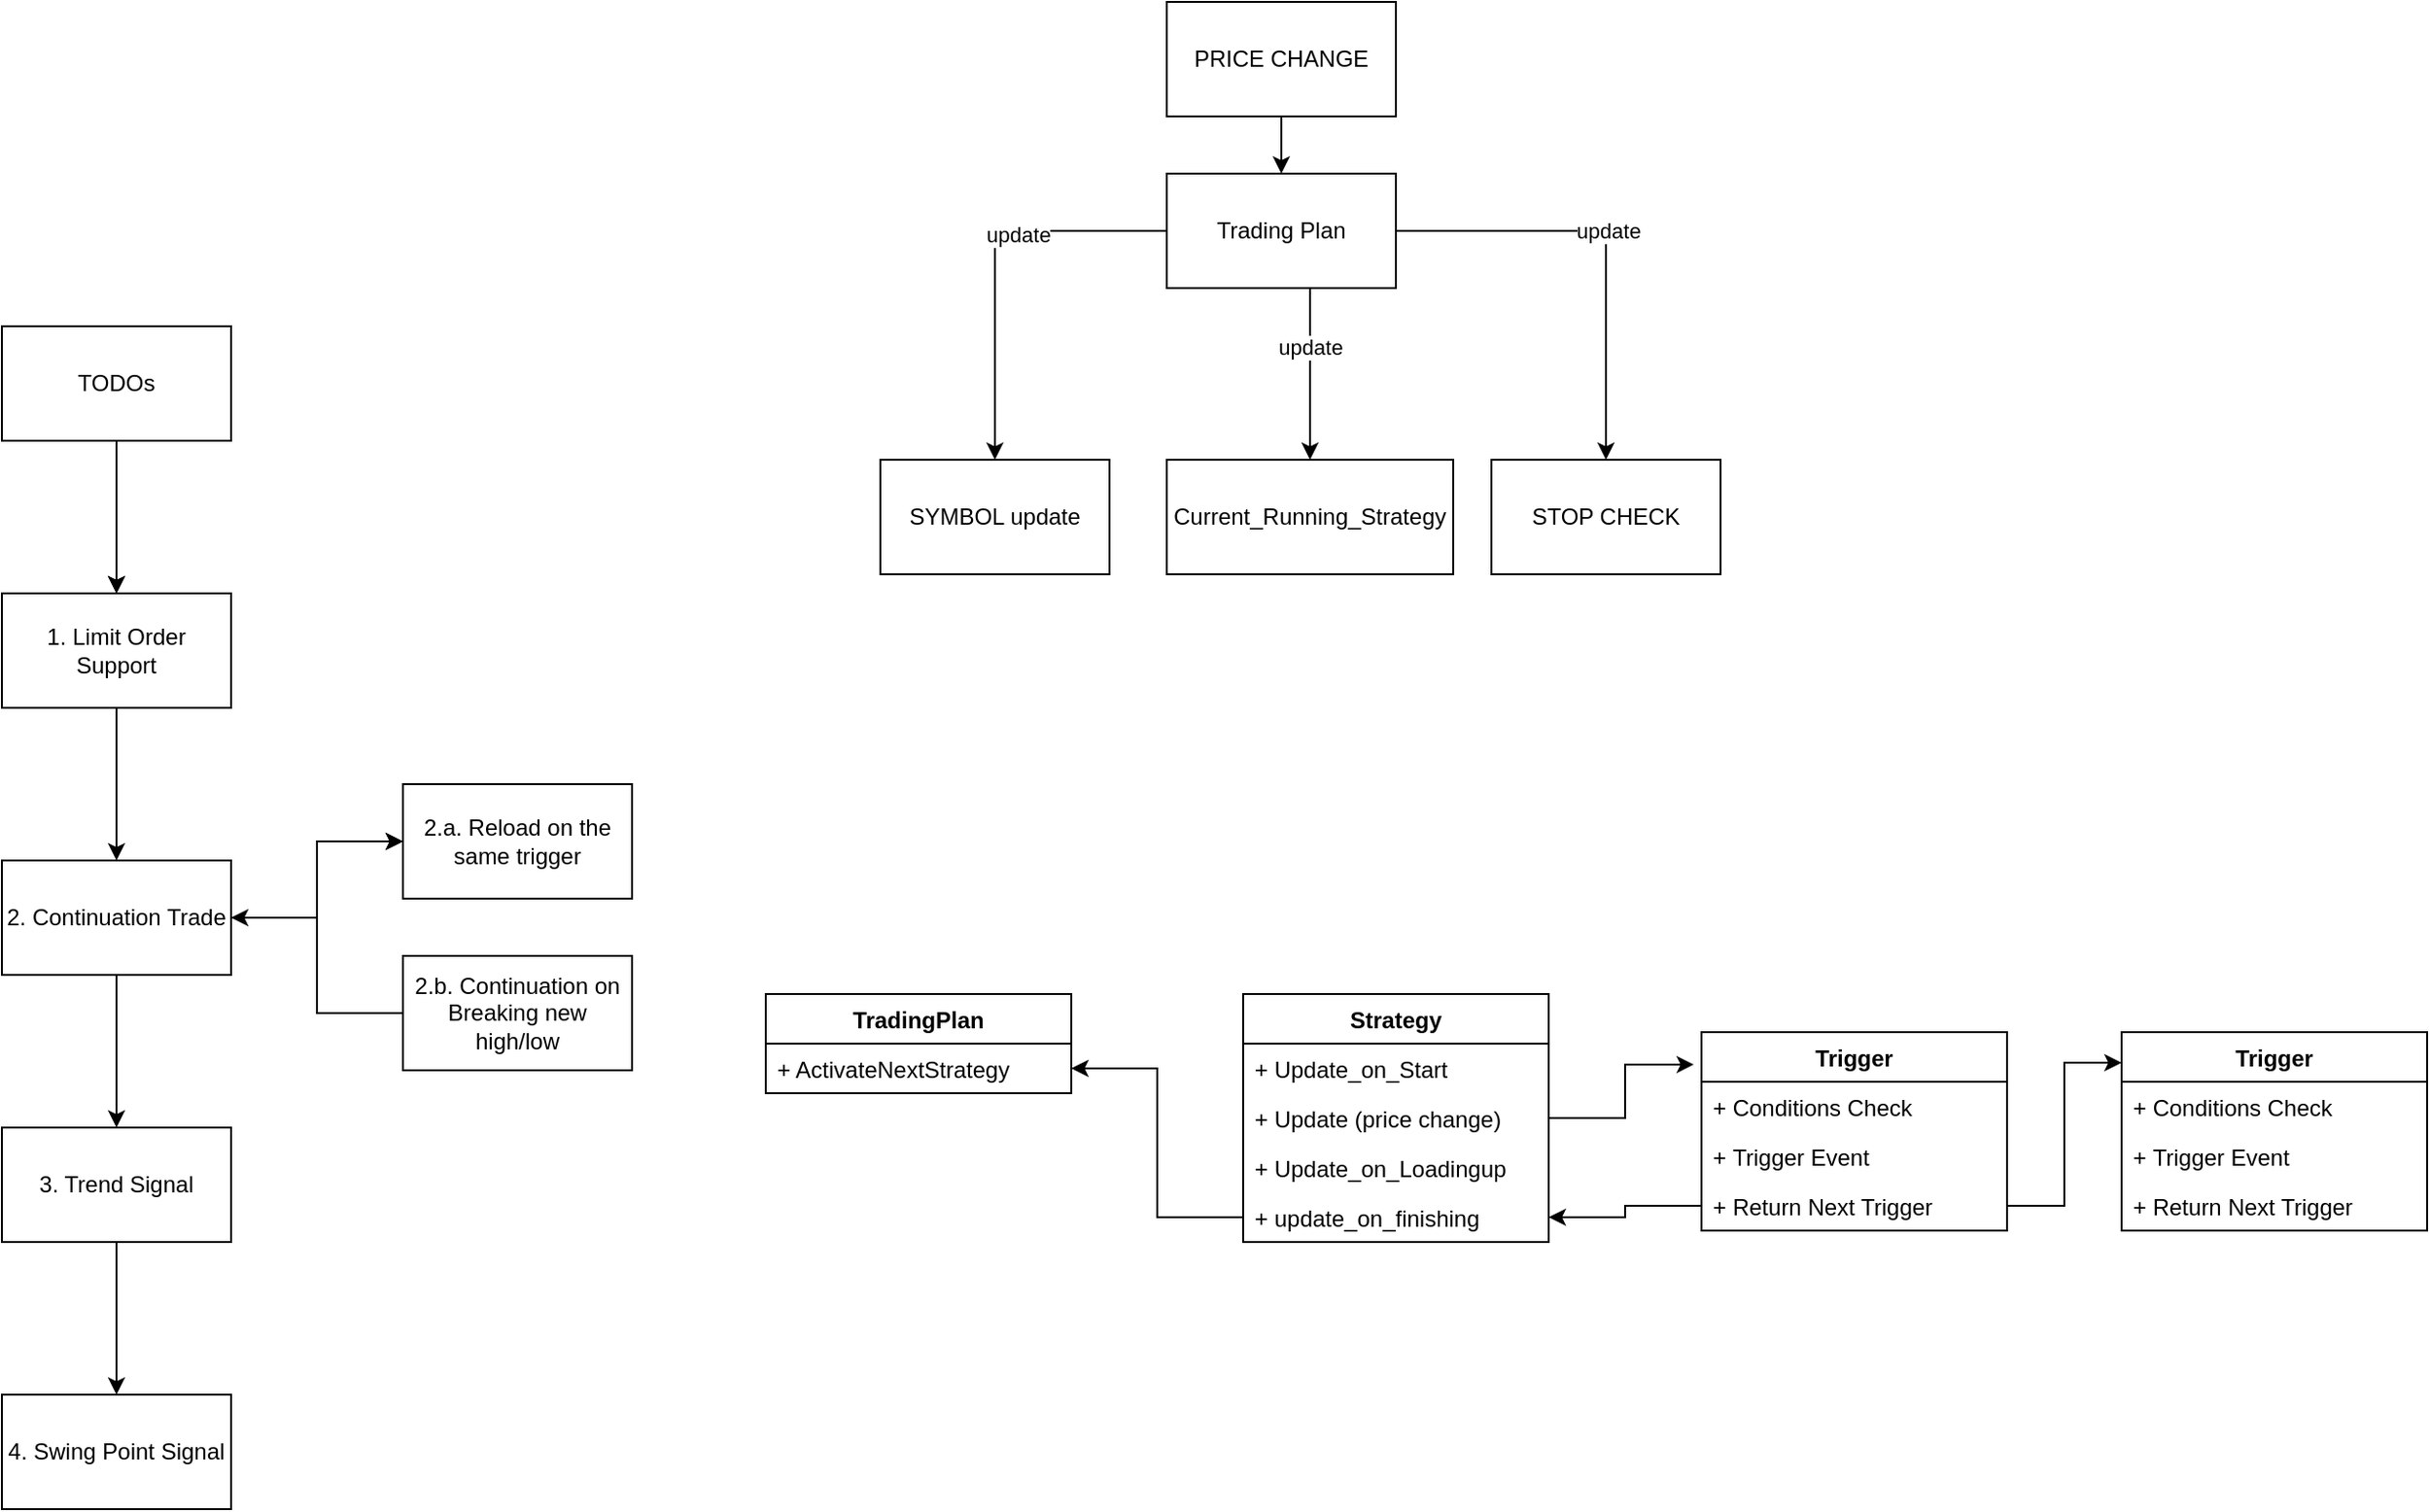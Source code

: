 <mxfile version="14.4.3" type="device"><diagram id="zZY5wk5tO29IYFRHFf6X" name="Page-1"><mxGraphModel dx="2240" dy="822" grid="1" gridSize="10" guides="1" tooltips="1" connect="1" arrows="1" fold="1" page="1" pageScale="1" pageWidth="850" pageHeight="1100" math="0" shadow="0"><root><mxCell id="0"/><mxCell id="1" parent="0"/><mxCell id="HnVlDEkcJXRZHfrYyCMu-5" style="edgeStyle=orthogonalEdgeStyle;rounded=0;orthogonalLoop=1;jettySize=auto;html=1;" edge="1" parent="1" source="HnVlDEkcJXRZHfrYyCMu-2" target="HnVlDEkcJXRZHfrYyCMu-4"><mxGeometry relative="1" as="geometry"/></mxCell><mxCell id="HnVlDEkcJXRZHfrYyCMu-2" value="&lt;span&gt;PRICE CHANGE&lt;/span&gt;" style="rounded=0;whiteSpace=wrap;html=1;" vertex="1" parent="1"><mxGeometry x="160" y="40" width="120" height="60" as="geometry"/></mxCell><mxCell id="HnVlDEkcJXRZHfrYyCMu-8" style="edgeStyle=orthogonalEdgeStyle;rounded=0;orthogonalLoop=1;jettySize=auto;html=1;" edge="1" parent="1" source="HnVlDEkcJXRZHfrYyCMu-4" target="HnVlDEkcJXRZHfrYyCMu-6"><mxGeometry relative="1" as="geometry"/></mxCell><mxCell id="HnVlDEkcJXRZHfrYyCMu-9" value="update" style="edgeLabel;html=1;align=center;verticalAlign=middle;resizable=0;points=[];" vertex="1" connectable="0" parent="HnVlDEkcJXRZHfrYyCMu-8"><mxGeometry x="-0.257" y="2" relative="1" as="geometry"><mxPoint as="offset"/></mxGeometry></mxCell><mxCell id="HnVlDEkcJXRZHfrYyCMu-4" value="&lt;span&gt;Trading Plan&lt;br&gt;&lt;/span&gt;" style="rounded=0;whiteSpace=wrap;html=1;" vertex="1" parent="1"><mxGeometry x="160" y="130" width="120" height="60" as="geometry"/></mxCell><mxCell id="HnVlDEkcJXRZHfrYyCMu-6" value="SYMBOL update" style="rounded=0;whiteSpace=wrap;html=1;" vertex="1" parent="1"><mxGeometry x="10" y="280" width="120" height="60" as="geometry"/></mxCell><mxCell id="HnVlDEkcJXRZHfrYyCMu-7" value="Current_Running_Strategy" style="rounded=0;whiteSpace=wrap;html=1;" vertex="1" parent="1"><mxGeometry x="160" y="280" width="150" height="60" as="geometry"/></mxCell><mxCell id="HnVlDEkcJXRZHfrYyCMu-10" style="edgeStyle=orthogonalEdgeStyle;rounded=0;orthogonalLoop=1;jettySize=auto;html=1;entryX=0.5;entryY=0;entryDx=0;entryDy=0;exitX=0.5;exitY=1;exitDx=0;exitDy=0;" edge="1" parent="1" source="HnVlDEkcJXRZHfrYyCMu-4" target="HnVlDEkcJXRZHfrYyCMu-7"><mxGeometry relative="1" as="geometry"><mxPoint x="170" y="170" as="sourcePoint"/><mxPoint x="80" y="290" as="targetPoint"/><Array as="points"><mxPoint x="235" y="190"/></Array></mxGeometry></mxCell><mxCell id="HnVlDEkcJXRZHfrYyCMu-11" value="update" style="edgeLabel;html=1;align=center;verticalAlign=middle;resizable=0;points=[];" vertex="1" connectable="0" parent="HnVlDEkcJXRZHfrYyCMu-10"><mxGeometry x="-0.257" y="2" relative="1" as="geometry"><mxPoint x="-2" y="7" as="offset"/></mxGeometry></mxCell><mxCell id="HnVlDEkcJXRZHfrYyCMu-13" style="edgeStyle=orthogonalEdgeStyle;rounded=0;orthogonalLoop=1;jettySize=auto;html=1;exitX=1;exitY=0.5;exitDx=0;exitDy=0;" edge="1" parent="1" source="HnVlDEkcJXRZHfrYyCMu-4" target="HnVlDEkcJXRZHfrYyCMu-15"><mxGeometry relative="1" as="geometry"><mxPoint x="230" y="200" as="sourcePoint"/><mxPoint x="370" y="280" as="targetPoint"/><Array as="points"><mxPoint x="390" y="160"/></Array></mxGeometry></mxCell><mxCell id="HnVlDEkcJXRZHfrYyCMu-14" value="update" style="edgeLabel;html=1;align=center;verticalAlign=middle;resizable=0;points=[];" vertex="1" connectable="0" parent="HnVlDEkcJXRZHfrYyCMu-13"><mxGeometry x="-0.257" y="2" relative="1" as="geometry"><mxPoint x="25" y="2" as="offset"/></mxGeometry></mxCell><mxCell id="HnVlDEkcJXRZHfrYyCMu-15" value="&lt;span&gt;STOP CHECK&lt;/span&gt;" style="rounded=0;whiteSpace=wrap;html=1;" vertex="1" parent="1"><mxGeometry x="330" y="280" width="120" height="60" as="geometry"/></mxCell><mxCell id="HnVlDEkcJXRZHfrYyCMu-54" value="Strategy" style="swimlane;fontStyle=1;align=center;verticalAlign=top;childLayout=stackLayout;horizontal=1;startSize=26;horizontalStack=0;resizeParent=1;resizeParentMax=0;resizeLast=0;collapsible=1;marginBottom=0;rounded=0;" vertex="1" parent="1"><mxGeometry x="200" y="560" width="160" height="130" as="geometry"/></mxCell><mxCell id="HnVlDEkcJXRZHfrYyCMu-57" value="+ Update_on_Start" style="text;strokeColor=none;fillColor=none;align=left;verticalAlign=top;spacingLeft=4;spacingRight=4;overflow=hidden;rotatable=0;points=[[0,0.5],[1,0.5]];portConstraint=eastwest;" vertex="1" parent="HnVlDEkcJXRZHfrYyCMu-54"><mxGeometry y="26" width="160" height="26" as="geometry"/></mxCell><mxCell id="HnVlDEkcJXRZHfrYyCMu-58" value="+ Update (price change)" style="text;strokeColor=none;fillColor=none;align=left;verticalAlign=top;spacingLeft=4;spacingRight=4;overflow=hidden;rotatable=0;points=[[0,0.5],[1,0.5]];portConstraint=eastwest;" vertex="1" parent="HnVlDEkcJXRZHfrYyCMu-54"><mxGeometry y="52" width="160" height="26" as="geometry"/></mxCell><mxCell id="HnVlDEkcJXRZHfrYyCMu-60" value="+ Update_on_Loadingup" style="text;strokeColor=none;fillColor=none;align=left;verticalAlign=top;spacingLeft=4;spacingRight=4;overflow=hidden;rotatable=0;points=[[0,0.5],[1,0.5]];portConstraint=eastwest;" vertex="1" parent="HnVlDEkcJXRZHfrYyCMu-54"><mxGeometry y="78" width="160" height="26" as="geometry"/></mxCell><mxCell id="HnVlDEkcJXRZHfrYyCMu-61" value="+ update_on_finishing" style="text;strokeColor=none;fillColor=none;align=left;verticalAlign=top;spacingLeft=4;spacingRight=4;overflow=hidden;rotatable=0;points=[[0,0.5],[1,0.5]];portConstraint=eastwest;" vertex="1" parent="HnVlDEkcJXRZHfrYyCMu-54"><mxGeometry y="104" width="160" height="26" as="geometry"/></mxCell><mxCell id="HnVlDEkcJXRZHfrYyCMu-62" value="Trigger" style="swimlane;fontStyle=1;align=center;verticalAlign=top;childLayout=stackLayout;horizontal=1;startSize=26;horizontalStack=0;resizeParent=1;resizeParentMax=0;resizeLast=0;collapsible=1;marginBottom=0;rounded=0;" vertex="1" parent="1"><mxGeometry x="440" y="580" width="160" height="104" as="geometry"/></mxCell><mxCell id="HnVlDEkcJXRZHfrYyCMu-63" value="+ Conditions Check" style="text;strokeColor=none;fillColor=none;align=left;verticalAlign=top;spacingLeft=4;spacingRight=4;overflow=hidden;rotatable=0;points=[[0,0.5],[1,0.5]];portConstraint=eastwest;" vertex="1" parent="HnVlDEkcJXRZHfrYyCMu-62"><mxGeometry y="26" width="160" height="26" as="geometry"/></mxCell><mxCell id="HnVlDEkcJXRZHfrYyCMu-64" value="+ Trigger Event" style="text;strokeColor=none;fillColor=none;align=left;verticalAlign=top;spacingLeft=4;spacingRight=4;overflow=hidden;rotatable=0;points=[[0,0.5],[1,0.5]];portConstraint=eastwest;" vertex="1" parent="HnVlDEkcJXRZHfrYyCMu-62"><mxGeometry y="52" width="160" height="26" as="geometry"/></mxCell><mxCell id="HnVlDEkcJXRZHfrYyCMu-65" value="+ Return Next Trigger" style="text;strokeColor=none;fillColor=none;align=left;verticalAlign=top;spacingLeft=4;spacingRight=4;overflow=hidden;rotatable=0;points=[[0,0.5],[1,0.5]];portConstraint=eastwest;" vertex="1" parent="HnVlDEkcJXRZHfrYyCMu-62"><mxGeometry y="78" width="160" height="26" as="geometry"/></mxCell><mxCell id="HnVlDEkcJXRZHfrYyCMu-69" style="edgeStyle=orthogonalEdgeStyle;rounded=0;orthogonalLoop=1;jettySize=auto;html=1;entryX=-0.025;entryY=0.163;entryDx=0;entryDy=0;entryPerimeter=0;" edge="1" parent="1" source="HnVlDEkcJXRZHfrYyCMu-58" target="HnVlDEkcJXRZHfrYyCMu-62"><mxGeometry relative="1" as="geometry"/></mxCell><mxCell id="HnVlDEkcJXRZHfrYyCMu-70" style="edgeStyle=orthogonalEdgeStyle;rounded=0;orthogonalLoop=1;jettySize=auto;html=1;entryX=1;entryY=0.5;entryDx=0;entryDy=0;" edge="1" parent="1" source="HnVlDEkcJXRZHfrYyCMu-65" target="HnVlDEkcJXRZHfrYyCMu-61"><mxGeometry relative="1" as="geometry"/></mxCell><mxCell id="HnVlDEkcJXRZHfrYyCMu-71" value="Trigger" style="swimlane;fontStyle=1;align=center;verticalAlign=top;childLayout=stackLayout;horizontal=1;startSize=26;horizontalStack=0;resizeParent=1;resizeParentMax=0;resizeLast=0;collapsible=1;marginBottom=0;rounded=0;" vertex="1" parent="1"><mxGeometry x="660" y="580" width="160" height="104" as="geometry"/></mxCell><mxCell id="HnVlDEkcJXRZHfrYyCMu-72" value="+ Conditions Check" style="text;strokeColor=none;fillColor=none;align=left;verticalAlign=top;spacingLeft=4;spacingRight=4;overflow=hidden;rotatable=0;points=[[0,0.5],[1,0.5]];portConstraint=eastwest;" vertex="1" parent="HnVlDEkcJXRZHfrYyCMu-71"><mxGeometry y="26" width="160" height="26" as="geometry"/></mxCell><mxCell id="HnVlDEkcJXRZHfrYyCMu-73" value="+ Trigger Event" style="text;strokeColor=none;fillColor=none;align=left;verticalAlign=top;spacingLeft=4;spacingRight=4;overflow=hidden;rotatable=0;points=[[0,0.5],[1,0.5]];portConstraint=eastwest;" vertex="1" parent="HnVlDEkcJXRZHfrYyCMu-71"><mxGeometry y="52" width="160" height="26" as="geometry"/></mxCell><mxCell id="HnVlDEkcJXRZHfrYyCMu-74" value="+ Return Next Trigger" style="text;strokeColor=none;fillColor=none;align=left;verticalAlign=top;spacingLeft=4;spacingRight=4;overflow=hidden;rotatable=0;points=[[0,0.5],[1,0.5]];portConstraint=eastwest;" vertex="1" parent="HnVlDEkcJXRZHfrYyCMu-71"><mxGeometry y="78" width="160" height="26" as="geometry"/></mxCell><mxCell id="HnVlDEkcJXRZHfrYyCMu-75" style="edgeStyle=orthogonalEdgeStyle;rounded=0;orthogonalLoop=1;jettySize=auto;html=1;entryX=0;entryY=0.154;entryDx=0;entryDy=0;entryPerimeter=0;" edge="1" parent="1" source="HnVlDEkcJXRZHfrYyCMu-65" target="HnVlDEkcJXRZHfrYyCMu-71"><mxGeometry relative="1" as="geometry"/></mxCell><mxCell id="HnVlDEkcJXRZHfrYyCMu-76" value="TradingPlan" style="swimlane;fontStyle=1;align=center;verticalAlign=top;childLayout=stackLayout;horizontal=1;startSize=26;horizontalStack=0;resizeParent=1;resizeParentMax=0;resizeLast=0;collapsible=1;marginBottom=0;rounded=0;" vertex="1" parent="1"><mxGeometry x="-50" y="560" width="160" height="52" as="geometry"/></mxCell><mxCell id="HnVlDEkcJXRZHfrYyCMu-80" value="+ ActivateNextStrategy" style="text;strokeColor=none;fillColor=none;align=left;verticalAlign=top;spacingLeft=4;spacingRight=4;overflow=hidden;rotatable=0;points=[[0,0.5],[1,0.5]];portConstraint=eastwest;" vertex="1" parent="HnVlDEkcJXRZHfrYyCMu-76"><mxGeometry y="26" width="160" height="26" as="geometry"/></mxCell><mxCell id="HnVlDEkcJXRZHfrYyCMu-81" style="edgeStyle=orthogonalEdgeStyle;rounded=0;orthogonalLoop=1;jettySize=auto;html=1;" edge="1" parent="1" source="HnVlDEkcJXRZHfrYyCMu-61" target="HnVlDEkcJXRZHfrYyCMu-80"><mxGeometry relative="1" as="geometry"/></mxCell><mxCell id="HnVlDEkcJXRZHfrYyCMu-87" value="" style="edgeStyle=orthogonalEdgeStyle;rounded=0;orthogonalLoop=1;jettySize=auto;html=1;" edge="1" parent="1" source="HnVlDEkcJXRZHfrYyCMu-85" target="HnVlDEkcJXRZHfrYyCMu-86"><mxGeometry relative="1" as="geometry"/></mxCell><mxCell id="HnVlDEkcJXRZHfrYyCMu-88" value="" style="edgeStyle=orthogonalEdgeStyle;rounded=0;orthogonalLoop=1;jettySize=auto;html=1;" edge="1" parent="1" source="HnVlDEkcJXRZHfrYyCMu-85" target="HnVlDEkcJXRZHfrYyCMu-86"><mxGeometry relative="1" as="geometry"/></mxCell><mxCell id="HnVlDEkcJXRZHfrYyCMu-85" value="TODOs" style="rounded=0;whiteSpace=wrap;html=1;" vertex="1" parent="1"><mxGeometry x="-450" y="210" width="120" height="60" as="geometry"/></mxCell><mxCell id="HnVlDEkcJXRZHfrYyCMu-90" value="" style="edgeStyle=orthogonalEdgeStyle;rounded=0;orthogonalLoop=1;jettySize=auto;html=1;" edge="1" parent="1" source="HnVlDEkcJXRZHfrYyCMu-86" target="HnVlDEkcJXRZHfrYyCMu-89"><mxGeometry relative="1" as="geometry"/></mxCell><mxCell id="HnVlDEkcJXRZHfrYyCMu-86" value="1. Limit Order Support" style="rounded=0;whiteSpace=wrap;html=1;" vertex="1" parent="1"><mxGeometry x="-450" y="350" width="120" height="60" as="geometry"/></mxCell><mxCell id="HnVlDEkcJXRZHfrYyCMu-92" value="" style="edgeStyle=orthogonalEdgeStyle;rounded=0;orthogonalLoop=1;jettySize=auto;html=1;" edge="1" parent="1" source="HnVlDEkcJXRZHfrYyCMu-89" target="HnVlDEkcJXRZHfrYyCMu-91"><mxGeometry relative="1" as="geometry"/></mxCell><mxCell id="HnVlDEkcJXRZHfrYyCMu-93" value="" style="edgeStyle=orthogonalEdgeStyle;rounded=0;orthogonalLoop=1;jettySize=auto;html=1;" edge="1" parent="1" source="HnVlDEkcJXRZHfrYyCMu-89" target="HnVlDEkcJXRZHfrYyCMu-91"><mxGeometry relative="1" as="geometry"/></mxCell><mxCell id="HnVlDEkcJXRZHfrYyCMu-97" value="" style="edgeStyle=orthogonalEdgeStyle;rounded=0;orthogonalLoop=1;jettySize=auto;html=1;" edge="1" parent="1" source="HnVlDEkcJXRZHfrYyCMu-89" target="HnVlDEkcJXRZHfrYyCMu-96"><mxGeometry relative="1" as="geometry"/></mxCell><mxCell id="HnVlDEkcJXRZHfrYyCMu-89" value="2. Continuation Trade" style="rounded=0;whiteSpace=wrap;html=1;" vertex="1" parent="1"><mxGeometry x="-450" y="490" width="120" height="60" as="geometry"/></mxCell><mxCell id="HnVlDEkcJXRZHfrYyCMu-91" value="2.a. Reload on the same trigger" style="rounded=0;whiteSpace=wrap;html=1;" vertex="1" parent="1"><mxGeometry x="-240" y="450" width="120" height="60" as="geometry"/></mxCell><mxCell id="HnVlDEkcJXRZHfrYyCMu-95" value="" style="edgeStyle=orthogonalEdgeStyle;rounded=0;orthogonalLoop=1;jettySize=auto;html=1;" edge="1" parent="1" source="HnVlDEkcJXRZHfrYyCMu-94" target="HnVlDEkcJXRZHfrYyCMu-89"><mxGeometry relative="1" as="geometry"/></mxCell><mxCell id="HnVlDEkcJXRZHfrYyCMu-94" value="2.b. Continuation on Breaking new high/low" style="rounded=0;whiteSpace=wrap;html=1;" vertex="1" parent="1"><mxGeometry x="-240" y="540" width="120" height="60" as="geometry"/></mxCell><mxCell id="HnVlDEkcJXRZHfrYyCMu-99" value="" style="edgeStyle=orthogonalEdgeStyle;rounded=0;orthogonalLoop=1;jettySize=auto;html=1;" edge="1" parent="1" source="HnVlDEkcJXRZHfrYyCMu-96" target="HnVlDEkcJXRZHfrYyCMu-98"><mxGeometry relative="1" as="geometry"/></mxCell><mxCell id="HnVlDEkcJXRZHfrYyCMu-96" value="3. Trend Signal" style="rounded=0;whiteSpace=wrap;html=1;" vertex="1" parent="1"><mxGeometry x="-450" y="630" width="120" height="60" as="geometry"/></mxCell><mxCell id="HnVlDEkcJXRZHfrYyCMu-98" value="4. Swing Point Signal" style="rounded=0;whiteSpace=wrap;html=1;" vertex="1" parent="1"><mxGeometry x="-450" y="770" width="120" height="60" as="geometry"/></mxCell></root></mxGraphModel></diagram></mxfile>